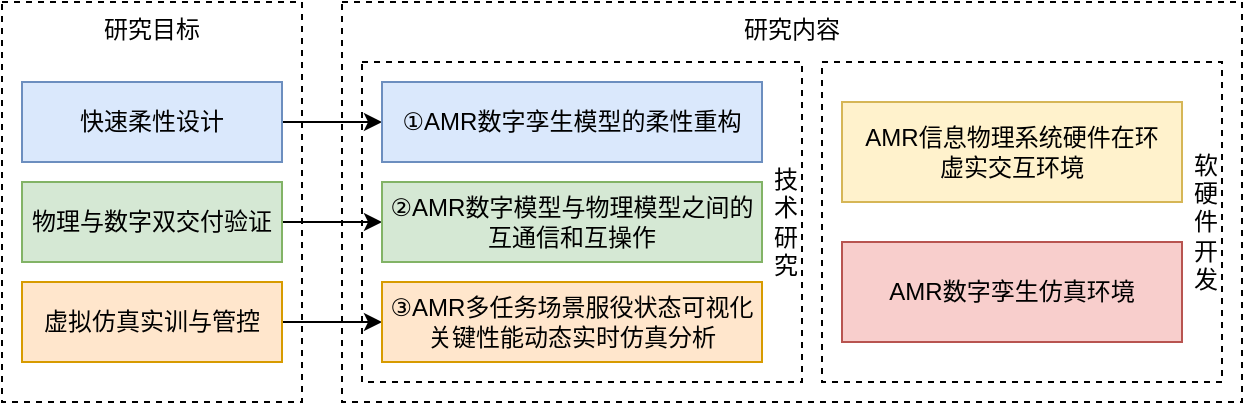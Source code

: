 <mxfile version="20.7.4" type="github">
  <diagram id="pGKcQqe7rzBw23-9qWBj" name="第 1 页">
    <mxGraphModel dx="670" dy="443" grid="1" gridSize="10" guides="1" tooltips="1" connect="1" arrows="1" fold="1" page="1" pageScale="1" pageWidth="827" pageHeight="1169" math="0" shadow="0">
      <root>
        <mxCell id="0" />
        <mxCell id="1" parent="0" />
        <mxCell id="TVr60Wt9lXtjHCnUE2Si-1" value="研究目标" style="rounded=0;whiteSpace=wrap;html=1;dashed=1;verticalAlign=top;fillColor=none;" vertex="1" parent="1">
          <mxGeometry x="40" y="10" width="150" height="200" as="geometry" />
        </mxCell>
        <mxCell id="TVr60Wt9lXtjHCnUE2Si-10" style="edgeStyle=orthogonalEdgeStyle;rounded=0;orthogonalLoop=1;jettySize=auto;html=1;entryX=0;entryY=0.5;entryDx=0;entryDy=0;" edge="1" parent="1" source="TVr60Wt9lXtjHCnUE2Si-2" target="TVr60Wt9lXtjHCnUE2Si-6">
          <mxGeometry relative="1" as="geometry" />
        </mxCell>
        <mxCell id="TVr60Wt9lXtjHCnUE2Si-2" value="快速柔性设计" style="rounded=0;whiteSpace=wrap;html=1;fillColor=#dae8fc;strokeColor=#6c8ebf;" vertex="1" parent="1">
          <mxGeometry x="50" y="50" width="130" height="40" as="geometry" />
        </mxCell>
        <mxCell id="TVr60Wt9lXtjHCnUE2Si-11" style="edgeStyle=orthogonalEdgeStyle;rounded=0;orthogonalLoop=1;jettySize=auto;html=1;entryX=0;entryY=0.5;entryDx=0;entryDy=0;" edge="1" parent="1" source="TVr60Wt9lXtjHCnUE2Si-3" target="TVr60Wt9lXtjHCnUE2Si-7">
          <mxGeometry relative="1" as="geometry" />
        </mxCell>
        <mxCell id="TVr60Wt9lXtjHCnUE2Si-3" value="物理与数字双交付验证" style="rounded=0;whiteSpace=wrap;html=1;fillColor=#d5e8d4;strokeColor=#82b366;" vertex="1" parent="1">
          <mxGeometry x="50" y="100" width="130" height="40" as="geometry" />
        </mxCell>
        <mxCell id="TVr60Wt9lXtjHCnUE2Si-12" style="edgeStyle=orthogonalEdgeStyle;rounded=0;orthogonalLoop=1;jettySize=auto;html=1;entryX=0;entryY=0.5;entryDx=0;entryDy=0;" edge="1" parent="1" source="TVr60Wt9lXtjHCnUE2Si-4" target="TVr60Wt9lXtjHCnUE2Si-8">
          <mxGeometry relative="1" as="geometry" />
        </mxCell>
        <mxCell id="TVr60Wt9lXtjHCnUE2Si-4" value="虚拟仿真实训与管控" style="rounded=0;whiteSpace=wrap;html=1;fillColor=#ffe6cc;strokeColor=#d79b00;" vertex="1" parent="1">
          <mxGeometry x="50" y="150" width="130" height="40" as="geometry" />
        </mxCell>
        <mxCell id="TVr60Wt9lXtjHCnUE2Si-5" value="研究内容" style="rounded=0;whiteSpace=wrap;html=1;dashed=1;verticalAlign=top;fillColor=none;" vertex="1" parent="1">
          <mxGeometry x="210" y="10" width="450" height="200" as="geometry" />
        </mxCell>
        <mxCell id="TVr60Wt9lXtjHCnUE2Si-13" value="技&lt;br&gt;术&lt;br&gt;研&lt;br&gt;究" style="rounded=0;whiteSpace=wrap;html=1;fillColor=none;dashed=1;align=right;labelPosition=center;verticalLabelPosition=middle;verticalAlign=middle;horizontal=1;fontStyle=0" vertex="1" parent="1">
          <mxGeometry x="220" y="40" width="220" height="160" as="geometry" />
        </mxCell>
        <mxCell id="TVr60Wt9lXtjHCnUE2Si-6" value="①AMR数字孪生模型的柔性重构" style="rounded=0;whiteSpace=wrap;html=1;fillColor=#dae8fc;strokeColor=#6c8ebf;" vertex="1" parent="1">
          <mxGeometry x="230" y="50" width="190" height="40" as="geometry" />
        </mxCell>
        <mxCell id="TVr60Wt9lXtjHCnUE2Si-7" value="②AMR数字模型与物理模型之间的&lt;br&gt;互通信和互操作" style="rounded=0;whiteSpace=wrap;html=1;fillColor=#d5e8d4;strokeColor=#82b366;" vertex="1" parent="1">
          <mxGeometry x="230" y="100" width="190" height="40" as="geometry" />
        </mxCell>
        <mxCell id="TVr60Wt9lXtjHCnUE2Si-8" value="③AMR多任务场景服役状态可视化&lt;br&gt;关键性能动态实时仿真分析" style="rounded=0;whiteSpace=wrap;html=1;fillColor=#ffe6cc;strokeColor=#d79b00;" vertex="1" parent="1">
          <mxGeometry x="230" y="150" width="190" height="40" as="geometry" />
        </mxCell>
        <mxCell id="TVr60Wt9lXtjHCnUE2Si-15" value="软&lt;br&gt;硬&lt;br&gt;件&lt;br&gt;开&lt;br&gt;发" style="rounded=0;whiteSpace=wrap;html=1;fillColor=none;dashed=1;align=right;labelPosition=center;verticalLabelPosition=middle;verticalAlign=middle;horizontal=1;fontStyle=0" vertex="1" parent="1">
          <mxGeometry x="450" y="40" width="200" height="160" as="geometry" />
        </mxCell>
        <mxCell id="TVr60Wt9lXtjHCnUE2Si-16" value="&lt;div style=&quot;font-size: medium;&quot;&gt;&lt;p style=&quot;margin: 0pt 0pt 0.0pt; font-size: 12px;&quot; class=&quot;MsoNormal&quot;&gt;&lt;font style=&quot;font-size: 12px;&quot;&gt;AMR&lt;/font&gt;&lt;font style=&quot;font-size: 12px;&quot;&gt;信息物理系统硬件在环&lt;/font&gt;&lt;/p&gt;&lt;p style=&quot;margin: 0pt 0pt 0.0pt; font-size: 12px;&quot; class=&quot;MsoNormal&quot;&gt;&lt;font style=&quot;font-size: 12px;&quot;&gt;虚实交互环境&lt;/font&gt;&lt;/p&gt;&lt;/div&gt;" style="rounded=0;whiteSpace=wrap;html=1;fillColor=#fff2cc;strokeColor=#d6b656;align=center;" vertex="1" parent="1">
          <mxGeometry x="460" y="60" width="170" height="50" as="geometry" />
        </mxCell>
        <mxCell id="TVr60Wt9lXtjHCnUE2Si-17" value="&lt;div style=&quot;font-size: medium;&quot;&gt;&lt;div style=&quot;text-align: start;&quot;&gt;&lt;p style=&quot;margin: 0pt 0pt 0.0pt; text-align: justify; font-size: 12px;&quot; class=&quot;MsoNormal&quot;&gt;&lt;span style=&quot;&quot;&gt;&lt;font style=&quot;font-size: 12px;&quot;&gt;AMR&lt;/font&gt;&lt;font style=&quot;font-size: 12px;&quot;&gt;数字孪生仿真环境&lt;/font&gt;&lt;/span&gt;&lt;/p&gt;&lt;/div&gt;&lt;/div&gt;" style="rounded=0;whiteSpace=wrap;html=1;fillColor=#f8cecc;strokeColor=#b85450;align=center;" vertex="1" parent="1">
          <mxGeometry x="460" y="130" width="170" height="50" as="geometry" />
        </mxCell>
      </root>
    </mxGraphModel>
  </diagram>
</mxfile>
